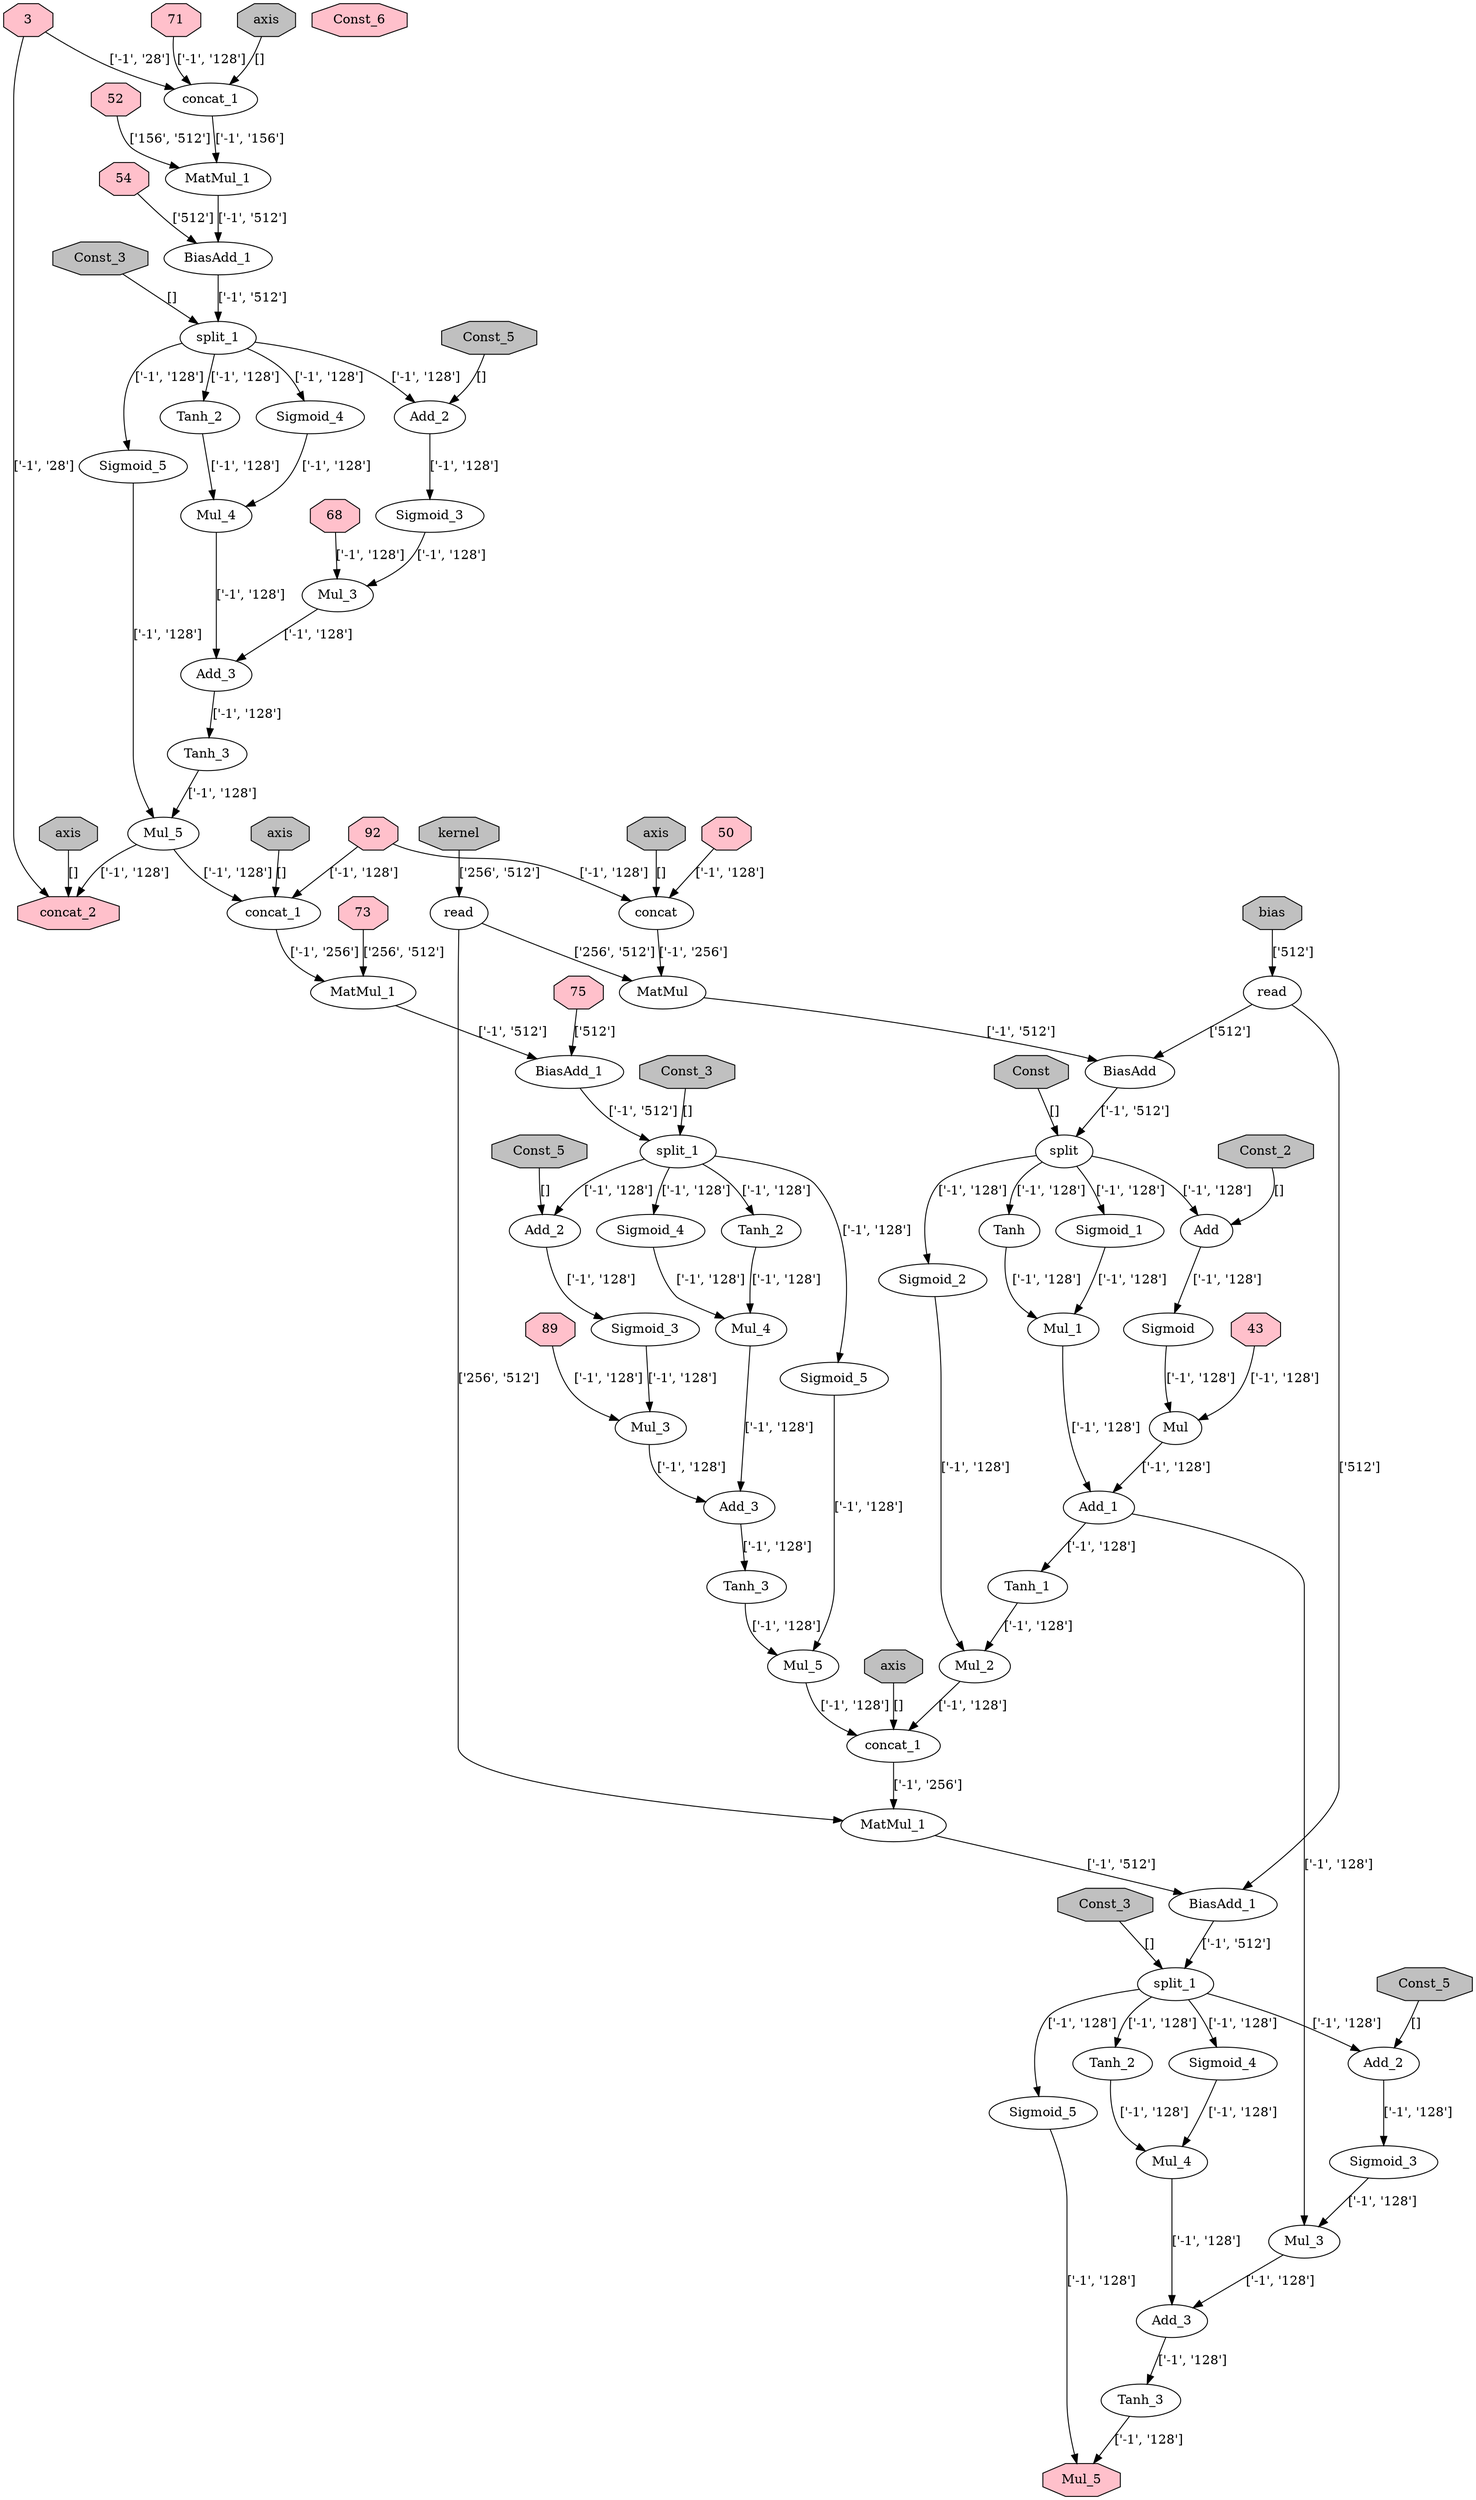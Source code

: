 strict digraph  {
	node [label="\N"];
	3	 [fillcolor=pink,
		shape=octagon,
		style=filled];
	116	 [label=concat_1,
		name="rnn/rnn/multi_rnn_cell/cell_0/basic_lstm_cell/concat_1"];
	3 -> 116	 [label="['-1', '28']"];
	167	 [fillcolor=pink,
		label=concat_2,
		name="rnn/rnn/multi_rnn_cell/cell_0/basic_lstm_cell/concat_2",
		shape=octagon,
		style=filled];
	3 -> 167	 [label="['-1', '28']"];
	43	 [fillcolor=pink,
		shape=octagon,
		style=filled];
	106	 [label=Mul,
		name="rnn/rnn/multi_rnn_cell/cell_2/basic_lstm_cell/Mul"];
	43 -> 106	 [label="['-1', '128']"];
	50	 [fillcolor=pink,
		shape=octagon,
		style=filled];
	99	 [label=concat,
		name="rnn/rnn/multi_rnn_cell/cell_2/basic_lstm_cell/concat"];
	50 -> 99	 [label="['-1', '128']"];
	52	 [fillcolor=pink,
		shape=octagon,
		style=filled];
	117	 [label=MatMul_1,
		name="rnn/rnn/multi_rnn_cell/cell_0/basic_lstm_cell/MatMul_1"];
	52 -> 117	 [label="['156', '512']"];
	54	 [fillcolor=pink,
		shape=octagon,
		style=filled];
	118	 [label=BiasAdd_1,
		name="rnn/rnn/multi_rnn_cell/cell_0/basic_lstm_cell/BiasAdd_1"];
	54 -> 118	 [label="['512']"];
	68	 [fillcolor=pink,
		shape=octagon,
		style=filled];
	123	 [label=Mul_3,
		name="rnn/rnn/multi_rnn_cell/cell_0/basic_lstm_cell/Mul_3"];
	68 -> 123	 [label="['-1', '128']"];
	71	 [fillcolor=pink,
		shape=octagon,
		style=filled];
	71 -> 116	 [label="['-1', '128']"];
	73	 [fillcolor=pink,
		shape=octagon,
		style=filled];
	134	 [label=MatMul_1,
		name="rnn/rnn/multi_rnn_cell/cell_1/basic_lstm_cell/MatMul_1"];
	73 -> 134	 [label="['256', '512']"];
	75	 [fillcolor=pink,
		shape=octagon,
		style=filled];
	135	 [label=BiasAdd_1,
		name="rnn/rnn/multi_rnn_cell/cell_1/basic_lstm_cell/BiasAdd_1"];
	75 -> 135	 [label="['512']"];
	89	 [fillcolor=pink,
		shape=octagon,
		style=filled];
	140	 [label=Mul_3,
		name="rnn/rnn/multi_rnn_cell/cell_1/basic_lstm_cell/Mul_3"];
	89 -> 140	 [label="['-1', '128']"];
	92	 [fillcolor=pink,
		shape=octagon,
		style=filled];
	92 -> 99	 [label="['-1', '128']"];
	133	 [label=concat_1,
		name="rnn/rnn/multi_rnn_cell/cell_1/basic_lstm_cell/concat_1"];
	92 -> 133	 [label="['-1', '128']"];
	93	 [fillcolor=grey,
		label=kernel,
		name="rnn/multi_rnn_cell/cell_2/basic_lstm_cell/kernel",
		shape=octagon,
		style=filled];
	94	 [label=read,
		name="rnn/multi_rnn_cell/cell_2/basic_lstm_cell/kernel/read"];
	93 -> 94	 [label="['256', '512']"];
	100	 [label=MatMul,
		name="rnn/rnn/multi_rnn_cell/cell_2/basic_lstm_cell/MatMul"];
	94 -> 100	 [label="['256', '512']"];
	151	 [label=MatMul_1,
		name="rnn/rnn/multi_rnn_cell/cell_2/basic_lstm_cell/MatMul_1"];
	94 -> 151	 [label="['256', '512']"];
	95	 [fillcolor=grey,
		label=bias,
		name="rnn/multi_rnn_cell/cell_2/basic_lstm_cell/bias",
		shape=octagon,
		style=filled];
	96	 [label=read,
		name="rnn/multi_rnn_cell/cell_2/basic_lstm_cell/bias/read"];
	95 -> 96	 [label="['512']"];
	101	 [label=BiasAdd,
		name="rnn/rnn/multi_rnn_cell/cell_2/basic_lstm_cell/BiasAdd"];
	96 -> 101	 [label="['512']"];
	152	 [label=BiasAdd_1,
		name="rnn/rnn/multi_rnn_cell/cell_2/basic_lstm_cell/BiasAdd_1"];
	96 -> 152	 [label="['512']"];
	97	 [fillcolor=grey,
		label=Const,
		name="rnn/rnn/multi_rnn_cell/cell_2/basic_lstm_cell/Const",
		shape=octagon,
		style=filled];
	102	 [label=split,
		name="rnn/rnn/multi_rnn_cell/cell_2/basic_lstm_cell/split"];
	97 -> 102	 [label="[]"];
	98	 [fillcolor=grey,
		label=axis,
		name="rnn/rnn/multi_rnn_cell/cell_2/basic_lstm_cell/concat/axis",
		shape=octagon,
		style=filled];
	98 -> 99	 [label="[]"];
	99 -> 100	 [label="['-1', '256']"];
	100 -> 101	 [label="['-1', '512']"];
	101 -> 102	 [label="['-1', '512']"];
	104	 [label=Add,
		name="rnn/rnn/multi_rnn_cell/cell_2/basic_lstm_cell/Add"];
	102 -> 104	 [label="['-1', '128']"];
	107	 [label=Sigmoid_1,
		name="rnn/rnn/multi_rnn_cell/cell_2/basic_lstm_cell/Sigmoid_1"];
	102 -> 107	 [label="['-1', '128']"];
	108	 [label=Tanh,
		name="rnn/rnn/multi_rnn_cell/cell_2/basic_lstm_cell/Tanh"];
	102 -> 108	 [label="['-1', '128']"];
	112	 [label=Sigmoid_2,
		name="rnn/rnn/multi_rnn_cell/cell_2/basic_lstm_cell/Sigmoid_2"];
	102 -> 112	 [label="['-1', '128']"];
	103	 [fillcolor=grey,
		label=Const_2,
		name="rnn/rnn/multi_rnn_cell/cell_2/basic_lstm_cell/Const_2",
		shape=octagon,
		style=filled];
	103 -> 104	 [label="[]"];
	105	 [label=Sigmoid,
		name="rnn/rnn/multi_rnn_cell/cell_2/basic_lstm_cell/Sigmoid"];
	104 -> 105	 [label="['-1', '128']"];
	105 -> 106	 [label="['-1', '128']"];
	110	 [label=Add_1,
		name="rnn/rnn/multi_rnn_cell/cell_2/basic_lstm_cell/Add_1"];
	106 -> 110	 [label="['-1', '128']"];
	109	 [label=Mul_1,
		name="rnn/rnn/multi_rnn_cell/cell_2/basic_lstm_cell/Mul_1"];
	107 -> 109	 [label="['-1', '128']"];
	108 -> 109	 [label="['-1', '128']"];
	109 -> 110	 [label="['-1', '128']"];
	111	 [label=Tanh_1,
		name="rnn/rnn/multi_rnn_cell/cell_2/basic_lstm_cell/Tanh_1"];
	110 -> 111	 [label="['-1', '128']"];
	157	 [label=Mul_3,
		name="rnn/rnn/multi_rnn_cell/cell_2/basic_lstm_cell/Mul_3"];
	110 -> 157	 [label="['-1', '128']"];
	113	 [label=Mul_2,
		name="rnn/rnn/multi_rnn_cell/cell_2/basic_lstm_cell/Mul_2"];
	111 -> 113	 [label="['-1', '128']"];
	112 -> 113	 [label="['-1', '128']"];
	150	 [label=concat_1,
		name="rnn/rnn/multi_rnn_cell/cell_2/basic_lstm_cell/concat_1"];
	113 -> 150	 [label="['-1', '128']"];
	114	 [fillcolor=grey,
		label=Const_3,
		name="rnn/rnn/multi_rnn_cell/cell_0/basic_lstm_cell/Const_3",
		shape=octagon,
		style=filled];
	119	 [label=split_1,
		name="rnn/rnn/multi_rnn_cell/cell_0/basic_lstm_cell/split_1"];
	114 -> 119	 [label="[]"];
	115	 [fillcolor=grey,
		label=axis,
		name="rnn/rnn/multi_rnn_cell/cell_0/basic_lstm_cell/concat_1/axis",
		shape=octagon,
		style=filled];
	115 -> 116	 [label="[]"];
	116 -> 117	 [label="['-1', '156']"];
	117 -> 118	 [label="['-1', '512']"];
	118 -> 119	 [label="['-1', '512']"];
	121	 [label=Add_2,
		name="rnn/rnn/multi_rnn_cell/cell_0/basic_lstm_cell/Add_2"];
	119 -> 121	 [label="['-1', '128']"];
	124	 [label=Sigmoid_4,
		name="rnn/rnn/multi_rnn_cell/cell_0/basic_lstm_cell/Sigmoid_4"];
	119 -> 124	 [label="['-1', '128']"];
	125	 [label=Tanh_2,
		name="rnn/rnn/multi_rnn_cell/cell_0/basic_lstm_cell/Tanh_2"];
	119 -> 125	 [label="['-1', '128']"];
	129	 [label=Sigmoid_5,
		name="rnn/rnn/multi_rnn_cell/cell_0/basic_lstm_cell/Sigmoid_5"];
	119 -> 129	 [label="['-1', '128']"];
	120	 [fillcolor=grey,
		label=Const_5,
		name="rnn/rnn/multi_rnn_cell/cell_0/basic_lstm_cell/Const_5",
		shape=octagon,
		style=filled];
	120 -> 121	 [label="[]"];
	122	 [label=Sigmoid_3,
		name="rnn/rnn/multi_rnn_cell/cell_0/basic_lstm_cell/Sigmoid_3"];
	121 -> 122	 [label="['-1', '128']"];
	122 -> 123	 [label="['-1', '128']"];
	127	 [label=Add_3,
		name="rnn/rnn/multi_rnn_cell/cell_0/basic_lstm_cell/Add_3"];
	123 -> 127	 [label="['-1', '128']"];
	126	 [label=Mul_4,
		name="rnn/rnn/multi_rnn_cell/cell_0/basic_lstm_cell/Mul_4"];
	124 -> 126	 [label="['-1', '128']"];
	125 -> 126	 [label="['-1', '128']"];
	126 -> 127	 [label="['-1', '128']"];
	128	 [label=Tanh_3,
		name="rnn/rnn/multi_rnn_cell/cell_0/basic_lstm_cell/Tanh_3"];
	127 -> 128	 [label="['-1', '128']"];
	130	 [label=Mul_5,
		name="rnn/rnn/multi_rnn_cell/cell_0/basic_lstm_cell/Mul_5"];
	128 -> 130	 [label="['-1', '128']"];
	129 -> 130	 [label="['-1', '128']"];
	130 -> 133	 [label="['-1', '128']"];
	130 -> 167	 [label="['-1', '128']"];
	131	 [fillcolor=grey,
		label=Const_3,
		name="rnn/rnn/multi_rnn_cell/cell_1/basic_lstm_cell/Const_3",
		shape=octagon,
		style=filled];
	136	 [label=split_1,
		name="rnn/rnn/multi_rnn_cell/cell_1/basic_lstm_cell/split_1"];
	131 -> 136	 [label="[]"];
	132	 [fillcolor=grey,
		label=axis,
		name="rnn/rnn/multi_rnn_cell/cell_1/basic_lstm_cell/concat_1/axis",
		shape=octagon,
		style=filled];
	132 -> 133	 [label="[]"];
	133 -> 134	 [label="['-1', '256']"];
	134 -> 135	 [label="['-1', '512']"];
	135 -> 136	 [label="['-1', '512']"];
	138	 [label=Add_2,
		name="rnn/rnn/multi_rnn_cell/cell_1/basic_lstm_cell/Add_2"];
	136 -> 138	 [label="['-1', '128']"];
	141	 [label=Sigmoid_4,
		name="rnn/rnn/multi_rnn_cell/cell_1/basic_lstm_cell/Sigmoid_4"];
	136 -> 141	 [label="['-1', '128']"];
	142	 [label=Tanh_2,
		name="rnn/rnn/multi_rnn_cell/cell_1/basic_lstm_cell/Tanh_2"];
	136 -> 142	 [label="['-1', '128']"];
	146	 [label=Sigmoid_5,
		name="rnn/rnn/multi_rnn_cell/cell_1/basic_lstm_cell/Sigmoid_5"];
	136 -> 146	 [label="['-1', '128']"];
	137	 [fillcolor=grey,
		label=Const_5,
		name="rnn/rnn/multi_rnn_cell/cell_1/basic_lstm_cell/Const_5",
		shape=octagon,
		style=filled];
	137 -> 138	 [label="[]"];
	139	 [label=Sigmoid_3,
		name="rnn/rnn/multi_rnn_cell/cell_1/basic_lstm_cell/Sigmoid_3"];
	138 -> 139	 [label="['-1', '128']"];
	139 -> 140	 [label="['-1', '128']"];
	144	 [label=Add_3,
		name="rnn/rnn/multi_rnn_cell/cell_1/basic_lstm_cell/Add_3"];
	140 -> 144	 [label="['-1', '128']"];
	143	 [label=Mul_4,
		name="rnn/rnn/multi_rnn_cell/cell_1/basic_lstm_cell/Mul_4"];
	141 -> 143	 [label="['-1', '128']"];
	142 -> 143	 [label="['-1', '128']"];
	143 -> 144	 [label="['-1', '128']"];
	145	 [label=Tanh_3,
		name="rnn/rnn/multi_rnn_cell/cell_1/basic_lstm_cell/Tanh_3"];
	144 -> 145	 [label="['-1', '128']"];
	147	 [label=Mul_5,
		name="rnn/rnn/multi_rnn_cell/cell_1/basic_lstm_cell/Mul_5"];
	145 -> 147	 [label="['-1', '128']"];
	146 -> 147	 [label="['-1', '128']"];
	147 -> 150	 [label="['-1', '128']"];
	148	 [fillcolor=grey,
		label=Const_3,
		name="rnn/rnn/multi_rnn_cell/cell_2/basic_lstm_cell/Const_3",
		shape=octagon,
		style=filled];
	153	 [label=split_1,
		name="rnn/rnn/multi_rnn_cell/cell_2/basic_lstm_cell/split_1"];
	148 -> 153	 [label="[]"];
	149	 [fillcolor=grey,
		label=axis,
		name="rnn/rnn/multi_rnn_cell/cell_2/basic_lstm_cell/concat_1/axis",
		shape=octagon,
		style=filled];
	149 -> 150	 [label="[]"];
	150 -> 151	 [label="['-1', '256']"];
	151 -> 152	 [label="['-1', '512']"];
	152 -> 153	 [label="['-1', '512']"];
	155	 [label=Add_2,
		name="rnn/rnn/multi_rnn_cell/cell_2/basic_lstm_cell/Add_2"];
	153 -> 155	 [label="['-1', '128']"];
	158	 [label=Sigmoid_4,
		name="rnn/rnn/multi_rnn_cell/cell_2/basic_lstm_cell/Sigmoid_4"];
	153 -> 158	 [label="['-1', '128']"];
	159	 [label=Tanh_2,
		name="rnn/rnn/multi_rnn_cell/cell_2/basic_lstm_cell/Tanh_2"];
	153 -> 159	 [label="['-1', '128']"];
	163	 [label=Sigmoid_5,
		name="rnn/rnn/multi_rnn_cell/cell_2/basic_lstm_cell/Sigmoid_5"];
	153 -> 163	 [label="['-1', '128']"];
	154	 [fillcolor=grey,
		label=Const_5,
		name="rnn/rnn/multi_rnn_cell/cell_2/basic_lstm_cell/Const_5",
		shape=octagon,
		style=filled];
	154 -> 155	 [label="[]"];
	156	 [label=Sigmoid_3,
		name="rnn/rnn/multi_rnn_cell/cell_2/basic_lstm_cell/Sigmoid_3"];
	155 -> 156	 [label="['-1', '128']"];
	156 -> 157	 [label="['-1', '128']"];
	161	 [label=Add_3,
		name="rnn/rnn/multi_rnn_cell/cell_2/basic_lstm_cell/Add_3"];
	157 -> 161	 [label="['-1', '128']"];
	160	 [label=Mul_4,
		name="rnn/rnn/multi_rnn_cell/cell_2/basic_lstm_cell/Mul_4"];
	158 -> 160	 [label="['-1', '128']"];
	159 -> 160	 [label="['-1', '128']"];
	160 -> 161	 [label="['-1', '128']"];
	162	 [label=Tanh_3,
		name="rnn/rnn/multi_rnn_cell/cell_2/basic_lstm_cell/Tanh_3"];
	161 -> 162	 [label="['-1', '128']"];
	164	 [fillcolor=pink,
		label=Mul_5,
		name="rnn/rnn/multi_rnn_cell/cell_2/basic_lstm_cell/Mul_5",
		shape=octagon,
		style=filled];
	162 -> 164	 [label="['-1', '128']"];
	163 -> 164	 [label="['-1', '128']"];
	165	 [fillcolor=pink,
		label=Const_6,
		name="rnn/rnn/multi_rnn_cell/cell_0/basic_lstm_cell/Const_6",
		shape=octagon,
		style=filled];
	166	 [fillcolor=grey,
		label=axis,
		name="rnn/rnn/multi_rnn_cell/cell_0/basic_lstm_cell/concat_2/axis",
		shape=octagon,
		style=filled];
	166 -> 167	 [label="[]"];
}
